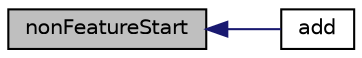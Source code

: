 digraph "nonFeatureStart"
{
  bgcolor="transparent";
  edge [fontname="Helvetica",fontsize="10",labelfontname="Helvetica",labelfontsize="10"];
  node [fontname="Helvetica",fontsize="10",shape=record];
  rankdir="LR";
  Node983 [label="nonFeatureStart",height=0.2,width=0.4,color="black", fillcolor="grey75", style="filled", fontcolor="black"];
  Node983 -> Node984 [dir="back",color="midnightblue",fontsize="10",style="solid",fontname="Helvetica"];
  Node984 [label="add",height=0.2,width=0.4,color="black",URL="$a22549.html#af07e0aa40a7a71b92a74dd6b77a44ad3",tooltip="Add extendedEdgeMesh. No filtering of duplicates. "];
}
